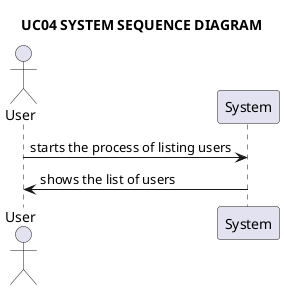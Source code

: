 @startuml

title UC04 SYSTEM SEQUENCE DIAGRAM

actor User as u
participant System as s

u -> s: starts the process of listing users

s -> u: shows the list of users

@enduml